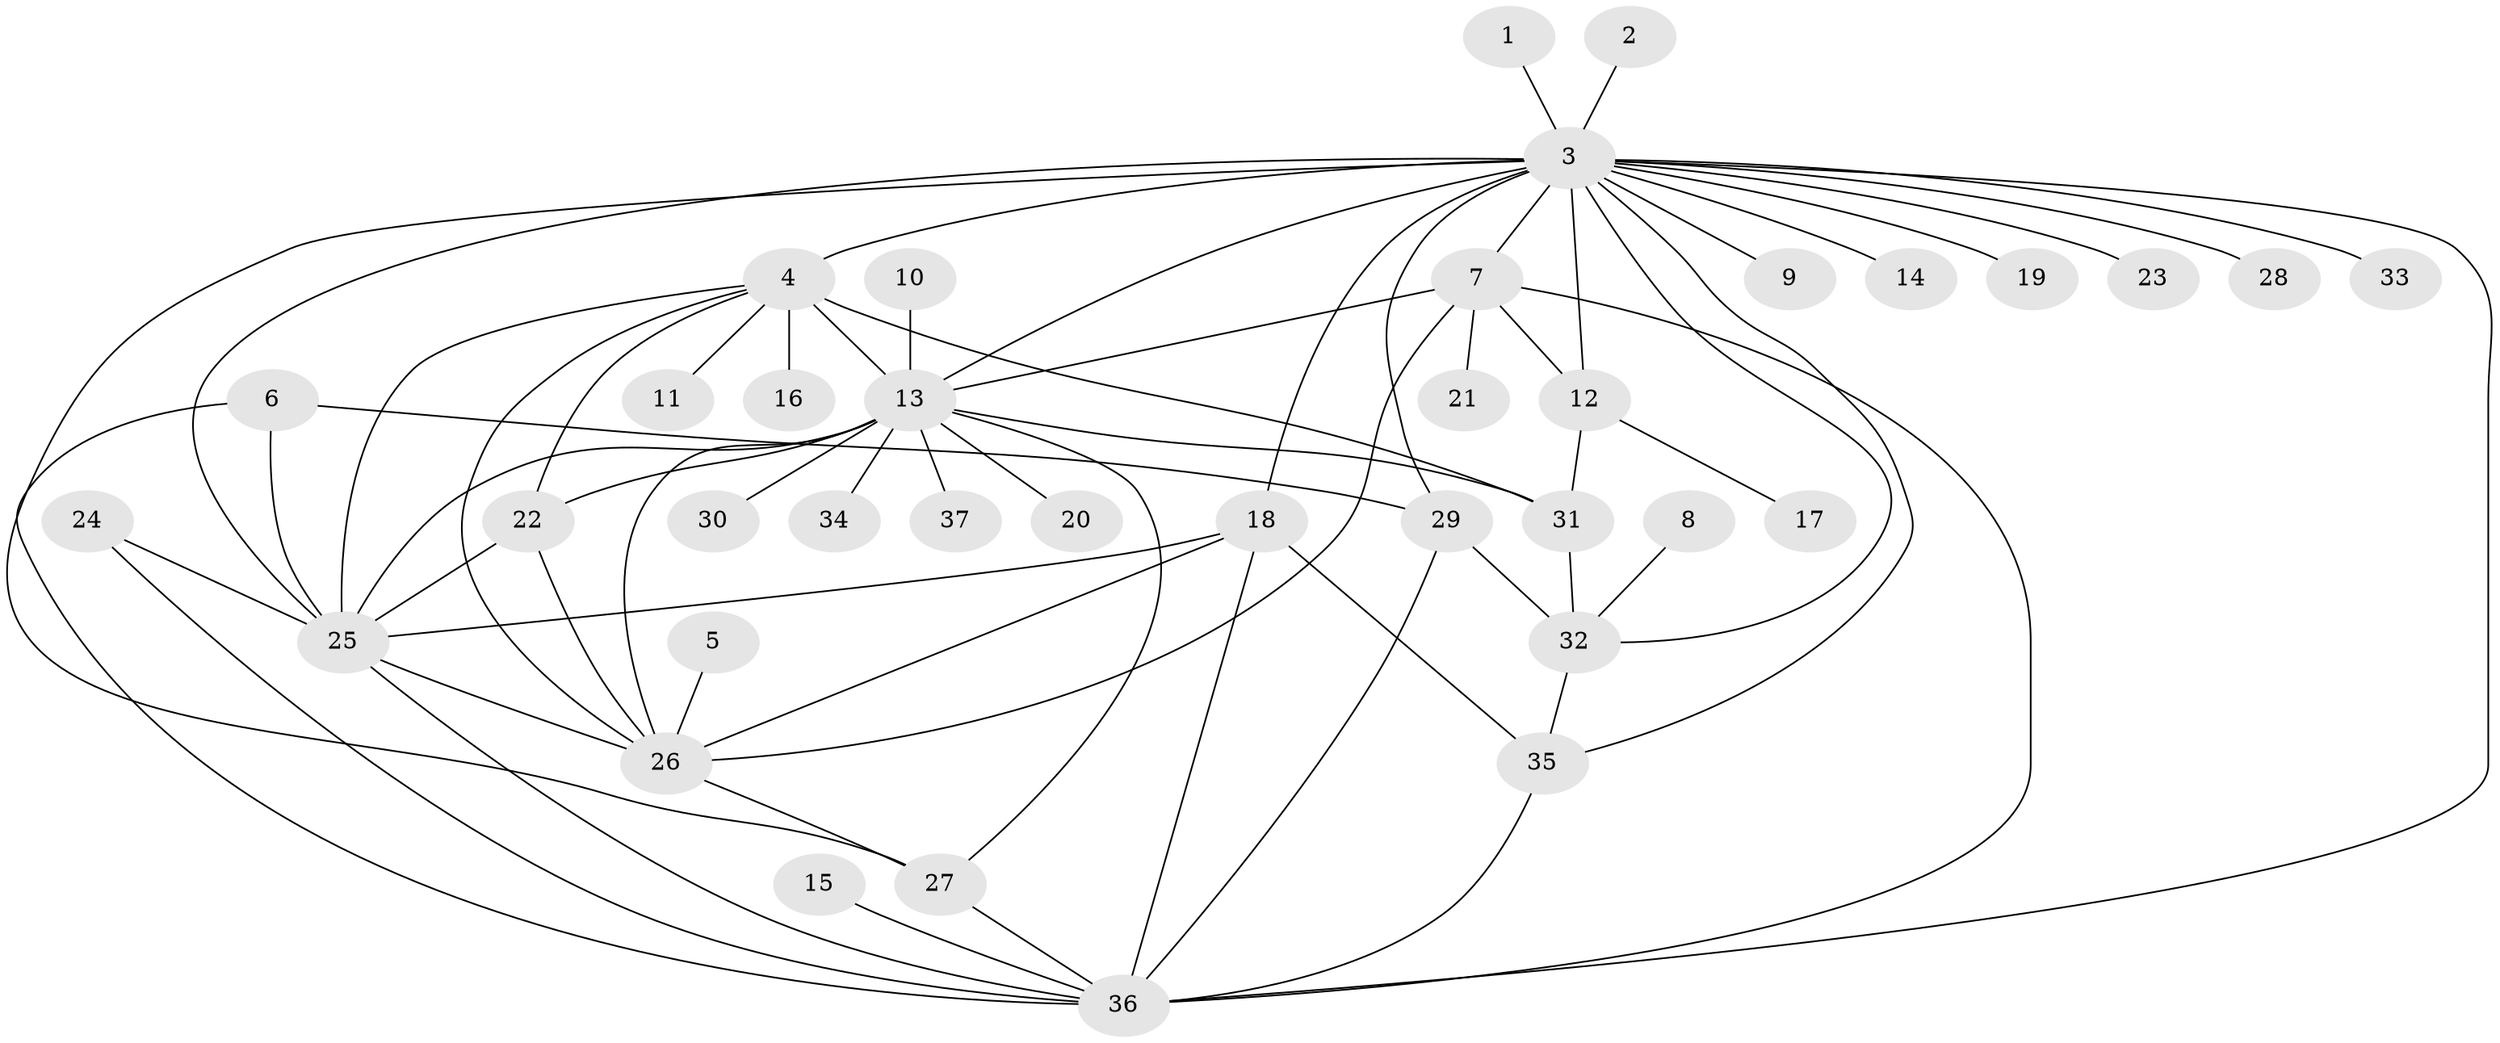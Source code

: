 // original degree distribution, {16: 0.013513513513513514, 12: 0.013513513513513514, 13: 0.013513513513513514, 8: 0.02702702702702703, 5: 0.04054054054054054, 1: 0.47297297297297297, 6: 0.05405405405405406, 9: 0.02702702702702703, 4: 0.04054054054054054, 3: 0.08108108108108109, 2: 0.17567567567567569, 7: 0.04054054054054054}
// Generated by graph-tools (version 1.1) at 2025/50/03/09/25 03:50:01]
// undirected, 37 vertices, 66 edges
graph export_dot {
graph [start="1"]
  node [color=gray90,style=filled];
  1;
  2;
  3;
  4;
  5;
  6;
  7;
  8;
  9;
  10;
  11;
  12;
  13;
  14;
  15;
  16;
  17;
  18;
  19;
  20;
  21;
  22;
  23;
  24;
  25;
  26;
  27;
  28;
  29;
  30;
  31;
  32;
  33;
  34;
  35;
  36;
  37;
  1 -- 3 [weight=1.0];
  2 -- 3 [weight=1.0];
  3 -- 4 [weight=1.0];
  3 -- 7 [weight=2.0];
  3 -- 9 [weight=1.0];
  3 -- 12 [weight=1.0];
  3 -- 13 [weight=1.0];
  3 -- 14 [weight=1.0];
  3 -- 18 [weight=1.0];
  3 -- 19 [weight=1.0];
  3 -- 23 [weight=1.0];
  3 -- 25 [weight=1.0];
  3 -- 27 [weight=2.0];
  3 -- 28 [weight=1.0];
  3 -- 29 [weight=1.0];
  3 -- 32 [weight=1.0];
  3 -- 33 [weight=1.0];
  3 -- 35 [weight=1.0];
  3 -- 36 [weight=1.0];
  4 -- 11 [weight=1.0];
  4 -- 13 [weight=2.0];
  4 -- 16 [weight=1.0];
  4 -- 22 [weight=1.0];
  4 -- 25 [weight=1.0];
  4 -- 26 [weight=1.0];
  4 -- 31 [weight=1.0];
  5 -- 26 [weight=1.0];
  6 -- 25 [weight=1.0];
  6 -- 29 [weight=1.0];
  6 -- 36 [weight=1.0];
  7 -- 12 [weight=1.0];
  7 -- 13 [weight=1.0];
  7 -- 21 [weight=1.0];
  7 -- 26 [weight=1.0];
  7 -- 36 [weight=1.0];
  8 -- 32 [weight=1.0];
  10 -- 13 [weight=1.0];
  12 -- 17 [weight=1.0];
  12 -- 31 [weight=1.0];
  13 -- 20 [weight=1.0];
  13 -- 22 [weight=1.0];
  13 -- 25 [weight=1.0];
  13 -- 26 [weight=1.0];
  13 -- 27 [weight=1.0];
  13 -- 30 [weight=1.0];
  13 -- 31 [weight=1.0];
  13 -- 34 [weight=1.0];
  13 -- 37 [weight=1.0];
  15 -- 36 [weight=1.0];
  18 -- 25 [weight=1.0];
  18 -- 26 [weight=1.0];
  18 -- 35 [weight=1.0];
  18 -- 36 [weight=1.0];
  22 -- 25 [weight=1.0];
  22 -- 26 [weight=1.0];
  24 -- 25 [weight=1.0];
  24 -- 36 [weight=1.0];
  25 -- 26 [weight=1.0];
  25 -- 36 [weight=1.0];
  26 -- 27 [weight=1.0];
  27 -- 36 [weight=1.0];
  29 -- 32 [weight=1.0];
  29 -- 36 [weight=1.0];
  31 -- 32 [weight=2.0];
  32 -- 35 [weight=1.0];
  35 -- 36 [weight=1.0];
}
